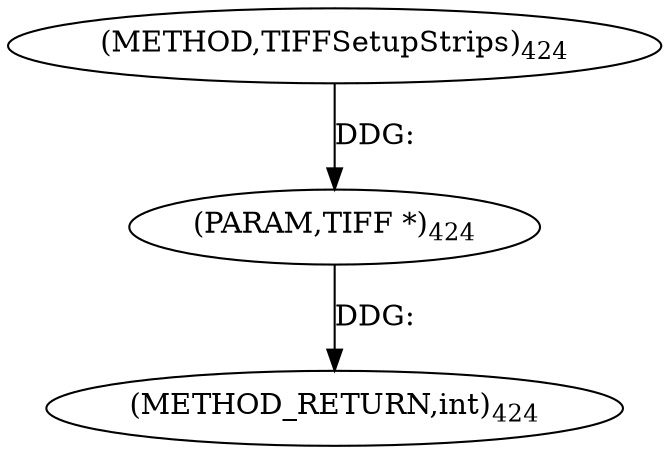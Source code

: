 digraph "TIFFSetupStrips" {  
"8763" [label = <(METHOD,TIFFSetupStrips)<SUB>424</SUB>> ]
"8765" [label = <(METHOD_RETURN,int)<SUB>424</SUB>> ]
"8764" [label = <(PARAM,TIFF *)<SUB>424</SUB>> ]
  "8764" -> "8765"  [ label = "DDG: "] 
  "8763" -> "8764"  [ label = "DDG: "] 
}
